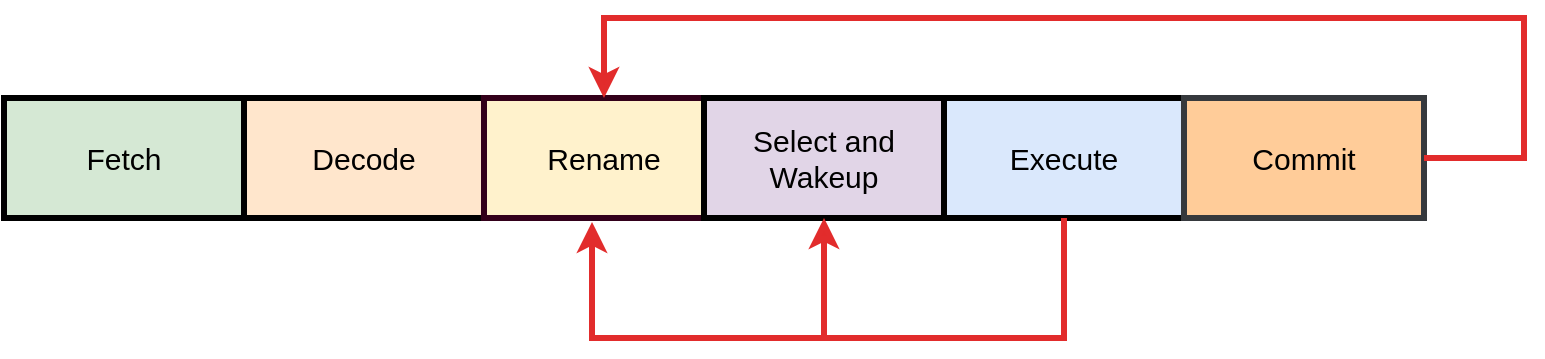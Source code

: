<mxfile version="23.1.5" type="device">
  <diagram name="第 1 页" id="ZlwJMcweyvlbrpoR3RY7">
    <mxGraphModel dx="1242" dy="907" grid="1" gridSize="10" guides="1" tooltips="1" connect="1" arrows="1" fold="1" page="1" pageScale="1" pageWidth="827" pageHeight="1169" math="0" shadow="0">
      <root>
        <mxCell id="0" />
        <mxCell id="1" parent="0" />
        <mxCell id="xyAtzAEBqi2KX3SZXKBX-1" value="&lt;font style=&quot;font-size: 15px;&quot;&gt;Fetch&lt;/font&gt;" style="rounded=0;whiteSpace=wrap;html=1;strokeWidth=3;fillColor=#d5e8d4;strokeColor=#000000;" vertex="1" parent="1">
          <mxGeometry x="100" y="370" width="120" height="60" as="geometry" />
        </mxCell>
        <mxCell id="xyAtzAEBqi2KX3SZXKBX-2" value="&lt;font style=&quot;font-size: 15px;&quot;&gt;Decode&lt;/font&gt;" style="rounded=0;whiteSpace=wrap;html=1;strokeWidth=3;fillColor=#ffe6cc;strokeColor=#000000;" vertex="1" parent="1">
          <mxGeometry x="220" y="370" width="120" height="60" as="geometry" />
        </mxCell>
        <mxCell id="xyAtzAEBqi2KX3SZXKBX-3" value="&lt;font style=&quot;font-size: 15px;&quot;&gt;Rename&lt;/font&gt;" style="rounded=0;whiteSpace=wrap;html=1;strokeWidth=3;fillColor=#fff2cc;strokeColor=#33001A;" vertex="1" parent="1">
          <mxGeometry x="340" y="370" width="120" height="60" as="geometry" />
        </mxCell>
        <mxCell id="xyAtzAEBqi2KX3SZXKBX-4" value="&lt;font style=&quot;font-size: 15px;&quot;&gt;Select and Wakeup&lt;/font&gt;" style="rounded=0;whiteSpace=wrap;html=1;strokeWidth=3;fillColor=#e1d5e7;strokeColor=#000000;" vertex="1" parent="1">
          <mxGeometry x="450" y="370" width="120" height="60" as="geometry" />
        </mxCell>
        <mxCell id="xyAtzAEBqi2KX3SZXKBX-5" value="&lt;font style=&quot;font-size: 15px;&quot;&gt;Execute&lt;/font&gt;" style="rounded=0;whiteSpace=wrap;html=1;strokeWidth=3;fillColor=#dae8fc;strokeColor=#000000;" vertex="1" parent="1">
          <mxGeometry x="570" y="370" width="120" height="60" as="geometry" />
        </mxCell>
        <mxCell id="xyAtzAEBqi2KX3SZXKBX-6" value="&lt;font style=&quot;font-size: 15px;&quot;&gt;Commit&lt;/font&gt;" style="rounded=0;whiteSpace=wrap;html=1;strokeWidth=3;fillColor=#ffcc99;strokeColor=#36393d;" vertex="1" parent="1">
          <mxGeometry x="690" y="370" width="120" height="60" as="geometry" />
        </mxCell>
        <mxCell id="xyAtzAEBqi2KX3SZXKBX-7" value="" style="endArrow=classic;html=1;rounded=0;entryX=0.5;entryY=0;entryDx=0;entryDy=0;strokeWidth=3;strokeColor=#E22C2C;" edge="1" parent="1" target="xyAtzAEBqi2KX3SZXKBX-3">
          <mxGeometry width="50" height="50" relative="1" as="geometry">
            <mxPoint x="810" y="400" as="sourcePoint" />
            <mxPoint x="390" y="350" as="targetPoint" />
            <Array as="points">
              <mxPoint x="860" y="400" />
              <mxPoint x="860" y="330" />
              <mxPoint x="400" y="330" />
            </Array>
          </mxGeometry>
        </mxCell>
        <mxCell id="xyAtzAEBqi2KX3SZXKBX-8" value="" style="endArrow=classic;html=1;rounded=0;exitX=0.5;exitY=1;exitDx=0;exitDy=0;entryX=0.5;entryY=1;entryDx=0;entryDy=0;strokeColor=#E22C2C;strokeWidth=3;" edge="1" parent="1" source="xyAtzAEBqi2KX3SZXKBX-5" target="xyAtzAEBqi2KX3SZXKBX-4">
          <mxGeometry width="50" height="50" relative="1" as="geometry">
            <mxPoint x="750" y="500" as="sourcePoint" />
            <mxPoint x="490" y="500" as="targetPoint" />
            <Array as="points">
              <mxPoint x="630" y="490" />
              <mxPoint x="510" y="490" />
            </Array>
          </mxGeometry>
        </mxCell>
        <mxCell id="xyAtzAEBqi2KX3SZXKBX-9" value="" style="endArrow=classic;html=1;rounded=0;entryX=0.45;entryY=1.033;entryDx=0;entryDy=0;entryPerimeter=0;strokeColor=#E22C2C;strokeWidth=3;" edge="1" parent="1" target="xyAtzAEBqi2KX3SZXKBX-3">
          <mxGeometry width="50" height="50" relative="1" as="geometry">
            <mxPoint x="510" y="490" as="sourcePoint" />
            <mxPoint x="360" y="490" as="targetPoint" />
            <Array as="points">
              <mxPoint x="394" y="490" />
            </Array>
          </mxGeometry>
        </mxCell>
      </root>
    </mxGraphModel>
  </diagram>
</mxfile>
